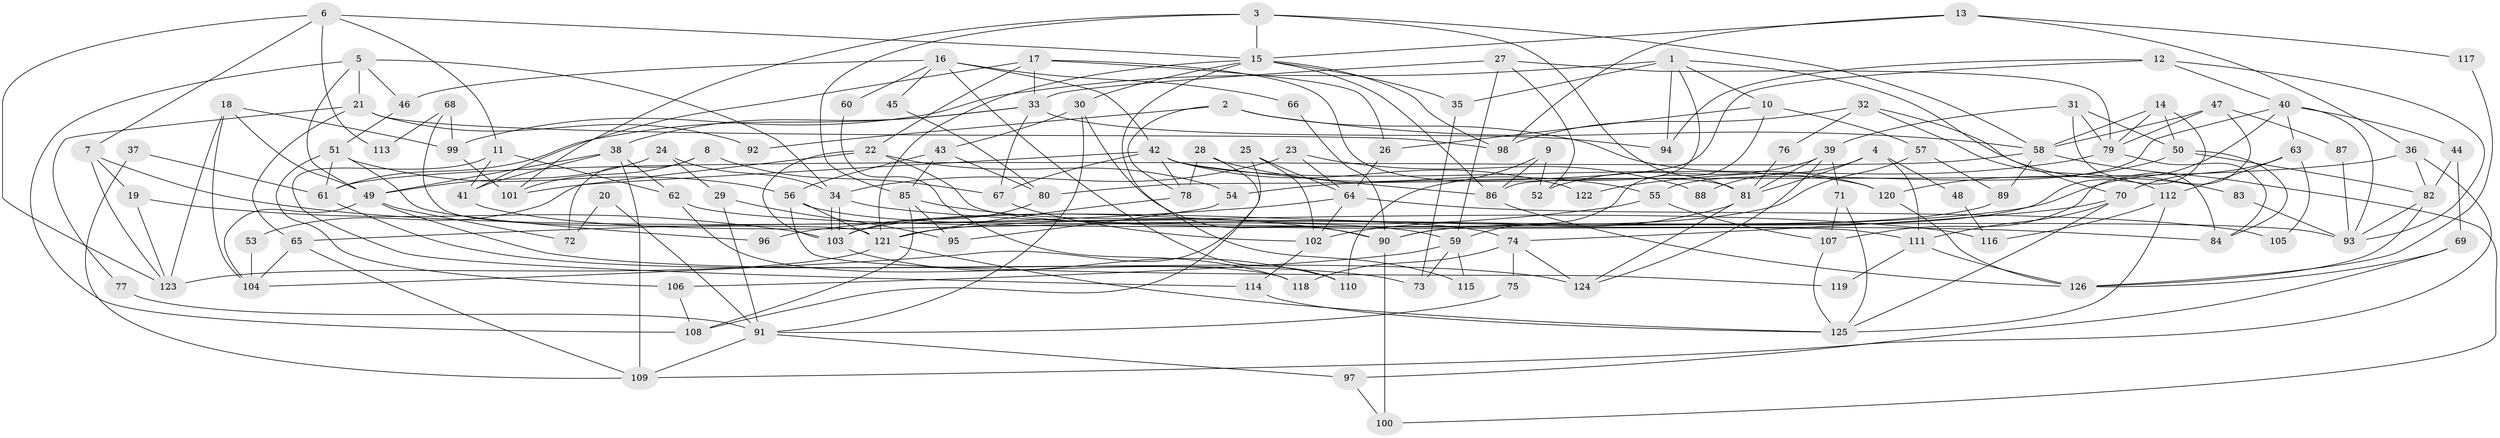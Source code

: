 // coarse degree distribution, {9: 0.023529411764705882, 6: 0.1411764705882353, 10: 0.023529411764705882, 4: 0.11764705882352941, 8: 0.058823529411764705, 3: 0.23529411764705882, 5: 0.10588235294117647, 7: 0.11764705882352941, 2: 0.16470588235294117, 11: 0.011764705882352941}
// Generated by graph-tools (version 1.1) at 2025/41/03/06/25 10:41:58]
// undirected, 126 vertices, 252 edges
graph export_dot {
graph [start="1"]
  node [color=gray90,style=filled];
  1;
  2;
  3;
  4;
  5;
  6;
  7;
  8;
  9;
  10;
  11;
  12;
  13;
  14;
  15;
  16;
  17;
  18;
  19;
  20;
  21;
  22;
  23;
  24;
  25;
  26;
  27;
  28;
  29;
  30;
  31;
  32;
  33;
  34;
  35;
  36;
  37;
  38;
  39;
  40;
  41;
  42;
  43;
  44;
  45;
  46;
  47;
  48;
  49;
  50;
  51;
  52;
  53;
  54;
  55;
  56;
  57;
  58;
  59;
  60;
  61;
  62;
  63;
  64;
  65;
  66;
  67;
  68;
  69;
  70;
  71;
  72;
  73;
  74;
  75;
  76;
  77;
  78;
  79;
  80;
  81;
  82;
  83;
  84;
  85;
  86;
  87;
  88;
  89;
  90;
  91;
  92;
  93;
  94;
  95;
  96;
  97;
  98;
  99;
  100;
  101;
  102;
  103;
  104;
  105;
  106;
  107;
  108;
  109;
  110;
  111;
  112;
  113;
  114;
  115;
  116;
  117;
  118;
  119;
  120;
  121;
  122;
  123;
  124;
  125;
  126;
  1 -- 86;
  1 -- 70;
  1 -- 10;
  1 -- 35;
  1 -- 94;
  1 -- 99;
  2 -- 58;
  2 -- 120;
  2 -- 78;
  2 -- 92;
  3 -- 81;
  3 -- 85;
  3 -- 15;
  3 -- 58;
  3 -- 101;
  4 -- 81;
  4 -- 111;
  4 -- 48;
  4 -- 88;
  5 -- 49;
  5 -- 34;
  5 -- 21;
  5 -- 46;
  5 -- 108;
  6 -- 15;
  6 -- 123;
  6 -- 7;
  6 -- 11;
  6 -- 113;
  7 -- 123;
  7 -- 19;
  7 -- 116;
  8 -- 67;
  8 -- 101;
  8 -- 72;
  9 -- 86;
  9 -- 52;
  9 -- 110;
  10 -- 57;
  10 -- 26;
  10 -- 59;
  11 -- 41;
  11 -- 62;
  11 -- 114;
  12 -- 40;
  12 -- 94;
  12 -- 80;
  12 -- 93;
  13 -- 15;
  13 -- 98;
  13 -- 36;
  13 -- 117;
  14 -- 50;
  14 -- 79;
  14 -- 58;
  14 -- 90;
  15 -- 30;
  15 -- 35;
  15 -- 86;
  15 -- 98;
  15 -- 115;
  15 -- 121;
  16 -- 46;
  16 -- 110;
  16 -- 42;
  16 -- 45;
  16 -- 60;
  16 -- 66;
  17 -- 81;
  17 -- 33;
  17 -- 22;
  17 -- 26;
  17 -- 41;
  18 -- 49;
  18 -- 99;
  18 -- 104;
  18 -- 123;
  19 -- 103;
  19 -- 123;
  20 -- 72;
  20 -- 91;
  21 -- 65;
  21 -- 77;
  21 -- 92;
  21 -- 98;
  22 -- 103;
  22 -- 53;
  22 -- 54;
  22 -- 111;
  23 -- 64;
  23 -- 34;
  23 -- 88;
  24 -- 34;
  24 -- 49;
  24 -- 29;
  25 -- 104;
  25 -- 64;
  25 -- 102;
  26 -- 64;
  27 -- 33;
  27 -- 59;
  27 -- 52;
  27 -- 79;
  28 -- 108;
  28 -- 78;
  28 -- 55;
  29 -- 91;
  29 -- 95;
  30 -- 90;
  30 -- 91;
  30 -- 43;
  31 -- 84;
  31 -- 79;
  31 -- 39;
  31 -- 50;
  32 -- 98;
  32 -- 112;
  32 -- 76;
  32 -- 83;
  33 -- 38;
  33 -- 67;
  33 -- 61;
  33 -- 94;
  34 -- 103;
  34 -- 103;
  34 -- 84;
  35 -- 73;
  36 -- 54;
  36 -- 82;
  36 -- 109;
  37 -- 109;
  37 -- 61;
  38 -- 62;
  38 -- 41;
  38 -- 49;
  38 -- 109;
  39 -- 71;
  39 -- 52;
  39 -- 81;
  39 -- 124;
  40 -- 121;
  40 -- 93;
  40 -- 44;
  40 -- 55;
  40 -- 63;
  41 -- 59;
  42 -- 78;
  42 -- 67;
  42 -- 86;
  42 -- 101;
  42 -- 120;
  42 -- 122;
  43 -- 56;
  43 -- 80;
  43 -- 85;
  44 -- 82;
  44 -- 69;
  45 -- 80;
  46 -- 51;
  47 -- 107;
  47 -- 58;
  47 -- 79;
  47 -- 87;
  48 -- 116;
  49 -- 124;
  49 -- 72;
  49 -- 104;
  50 -- 120;
  50 -- 82;
  50 -- 84;
  51 -- 56;
  51 -- 61;
  51 -- 96;
  51 -- 106;
  53 -- 104;
  54 -- 95;
  55 -- 96;
  55 -- 107;
  56 -- 121;
  56 -- 74;
  56 -- 119;
  57 -- 103;
  57 -- 89;
  58 -- 61;
  58 -- 89;
  58 -- 100;
  59 -- 73;
  59 -- 106;
  59 -- 115;
  60 -- 118;
  61 -- 73;
  62 -- 93;
  62 -- 118;
  63 -- 70;
  63 -- 105;
  63 -- 112;
  64 -- 65;
  64 -- 102;
  64 -- 105;
  65 -- 109;
  65 -- 104;
  66 -- 90;
  67 -- 102;
  68 -- 99;
  68 -- 121;
  68 -- 113;
  69 -- 126;
  69 -- 97;
  70 -- 125;
  70 -- 111;
  70 -- 74;
  71 -- 107;
  71 -- 125;
  74 -- 124;
  74 -- 75;
  74 -- 118;
  75 -- 91;
  76 -- 81;
  77 -- 91;
  78 -- 121;
  79 -- 84;
  79 -- 122;
  80 -- 103;
  81 -- 102;
  81 -- 124;
  82 -- 93;
  82 -- 126;
  83 -- 93;
  85 -- 108;
  85 -- 90;
  85 -- 95;
  86 -- 126;
  87 -- 93;
  89 -- 90;
  90 -- 100;
  91 -- 97;
  91 -- 109;
  97 -- 100;
  99 -- 101;
  102 -- 114;
  103 -- 110;
  106 -- 108;
  107 -- 125;
  111 -- 126;
  111 -- 119;
  112 -- 125;
  112 -- 116;
  114 -- 125;
  117 -- 126;
  120 -- 126;
  121 -- 123;
  121 -- 125;
}
